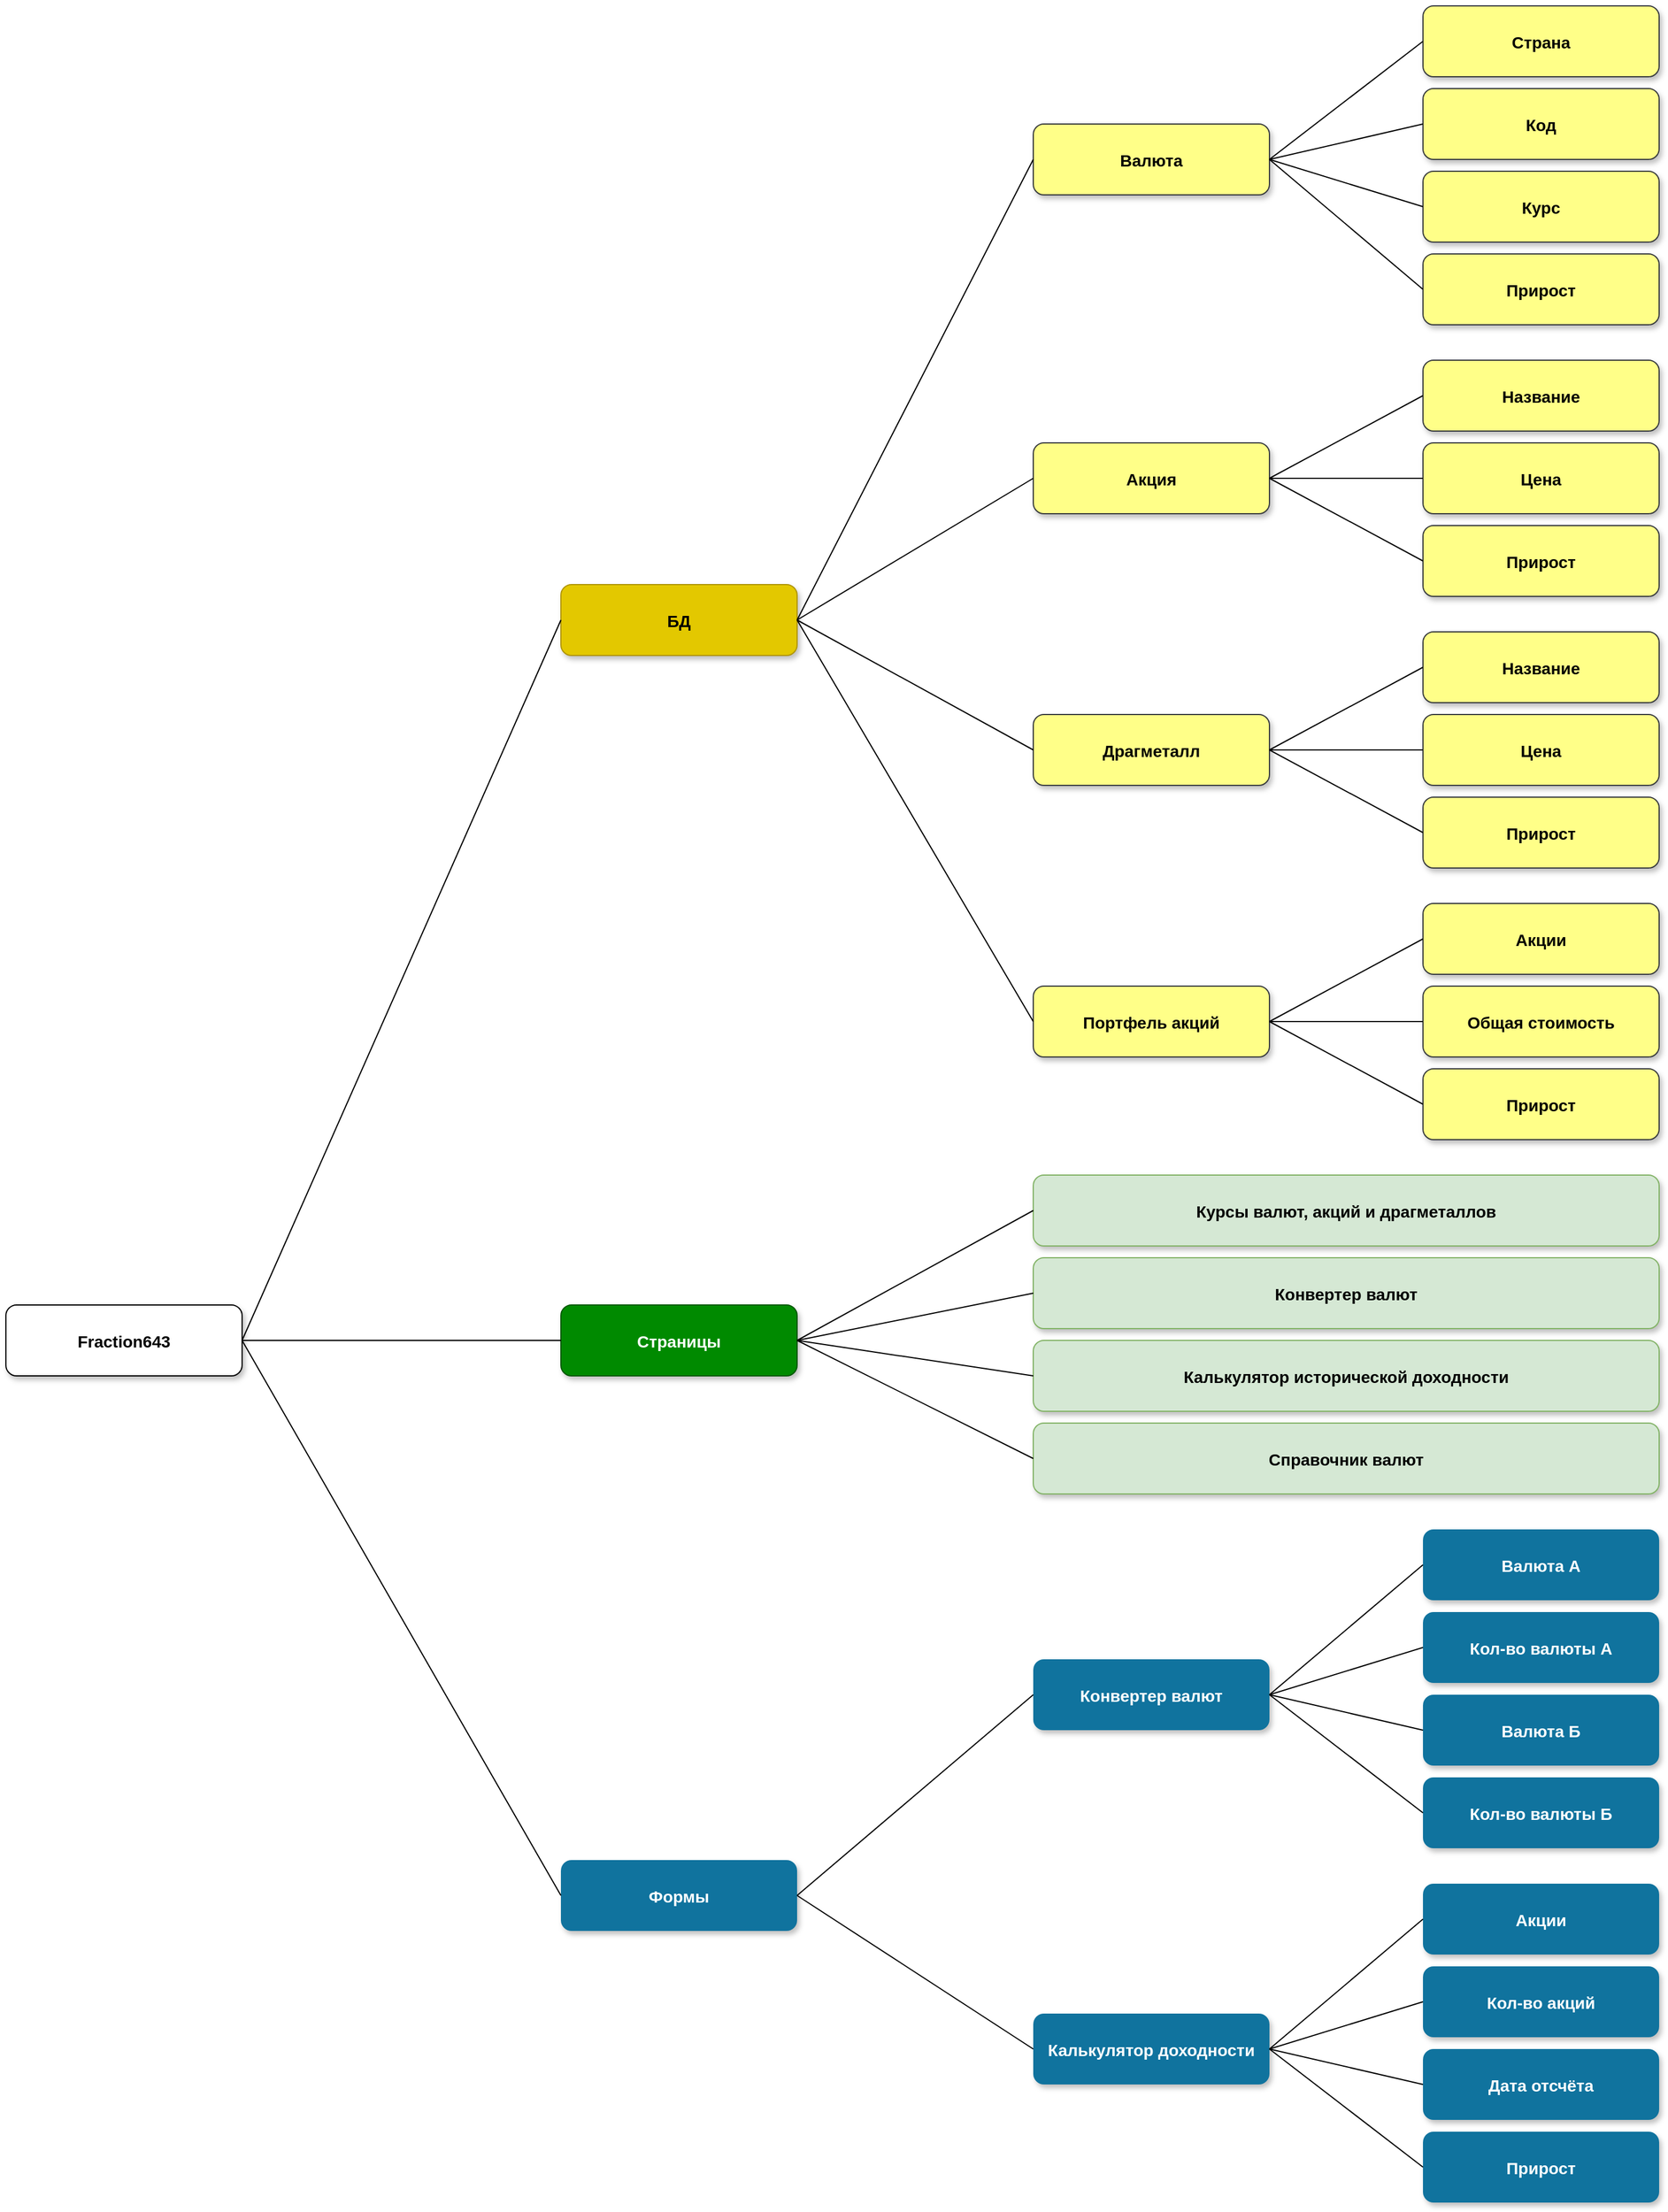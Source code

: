 <mxfile version="21.3.6" type="device">
  <diagram name="Page-1" id="97916047-d0de-89f5-080d-49f4d83e522f">
    <mxGraphModel dx="1931" dy="1136" grid="1" gridSize="10" guides="1" tooltips="1" connect="1" arrows="1" fold="1" page="1" pageScale="1.5" pageWidth="1169" pageHeight="827" background="none" math="0" shadow="0">
      <root>
        <mxCell id="0" />
        <mxCell id="1" parent="0" />
        <mxCell id="2" value="Fraction643" style="rounded=1;shadow=1;fontStyle=1;fontSize=14;" parent="1" vertex="1">
          <mxGeometry x="40" y="1120" width="200" height="60" as="geometry" />
        </mxCell>
        <mxCell id="HjMHFKAHK6by_vrpnl08-55" value="Страницы" style="rounded=1;fillColor=#008a00;strokeColor=#005700;shadow=1;fontStyle=1;fontSize=14;fontColor=#ffffff;" vertex="1" parent="1">
          <mxGeometry x="510" y="1120" width="200" height="60" as="geometry" />
        </mxCell>
        <mxCell id="HjMHFKAHK6by_vrpnl08-57" value="Валюта" style="rounded=1;fillColor=#ffff88;strokeColor=#36393d;shadow=1;fontStyle=1;fontSize=14;glass=0;fontColor=#000000;" vertex="1" parent="1">
          <mxGeometry x="910" y="120" width="200" height="60" as="geometry" />
        </mxCell>
        <mxCell id="HjMHFKAHK6by_vrpnl08-58" value="БД" style="rounded=1;fillColor=#e3c800;strokeColor=#B09500;shadow=1;fontStyle=1;fontColor=#000000;fontSize=14;" vertex="1" parent="1">
          <mxGeometry x="510" y="510" width="200" height="60" as="geometry" />
        </mxCell>
        <mxCell id="HjMHFKAHK6by_vrpnl08-59" value="Страна" style="rounded=1;fillColor=#ffff88;strokeColor=#36393d;shadow=1;fontStyle=1;fontSize=14;fontColor=#000000;" vertex="1" parent="1">
          <mxGeometry x="1240" y="20" width="200" height="60" as="geometry" />
        </mxCell>
        <mxCell id="HjMHFKAHK6by_vrpnl08-60" value="Код" style="rounded=1;fillColor=#ffff88;strokeColor=#36393d;shadow=1;fontStyle=1;fontSize=14;fontColor=#000000;" vertex="1" parent="1">
          <mxGeometry x="1240" y="90" width="200" height="60" as="geometry" />
        </mxCell>
        <mxCell id="HjMHFKAHK6by_vrpnl08-61" value="Курс" style="rounded=1;fillColor=#ffff88;strokeColor=#36393d;shadow=1;fontStyle=1;fontSize=14;fontColor=#000000;" vertex="1" parent="1">
          <mxGeometry x="1240" y="160" width="200" height="60" as="geometry" />
        </mxCell>
        <mxCell id="HjMHFKAHK6by_vrpnl08-62" value="" style="endArrow=none;html=1;rounded=0;entryX=0;entryY=0.5;entryDx=0;entryDy=0;exitX=1;exitY=0.5;exitDx=0;exitDy=0;" edge="1" parent="1" source="HjMHFKAHK6by_vrpnl08-57" target="HjMHFKAHK6by_vrpnl08-59">
          <mxGeometry width="50" height="50" relative="1" as="geometry">
            <mxPoint x="1157" y="150" as="sourcePoint" />
            <mxPoint x="1207" y="100" as="targetPoint" />
          </mxGeometry>
        </mxCell>
        <mxCell id="HjMHFKAHK6by_vrpnl08-63" value="" style="endArrow=none;html=1;rounded=0;entryX=0;entryY=0.5;entryDx=0;entryDy=0;exitX=1;exitY=0.5;exitDx=0;exitDy=0;" edge="1" parent="1" source="HjMHFKAHK6by_vrpnl08-57" target="HjMHFKAHK6by_vrpnl08-60">
          <mxGeometry width="50" height="50" relative="1" as="geometry">
            <mxPoint x="1167" y="160" as="sourcePoint" />
            <mxPoint x="1250" y="60" as="targetPoint" />
          </mxGeometry>
        </mxCell>
        <mxCell id="HjMHFKAHK6by_vrpnl08-64" value="" style="endArrow=none;html=1;rounded=0;entryX=0;entryY=0.5;entryDx=0;entryDy=0;exitX=1;exitY=0.5;exitDx=0;exitDy=0;" edge="1" parent="1" source="HjMHFKAHK6by_vrpnl08-57" target="HjMHFKAHK6by_vrpnl08-61">
          <mxGeometry width="50" height="50" relative="1" as="geometry">
            <mxPoint x="1160" y="160" as="sourcePoint" />
            <mxPoint x="1250" y="160" as="targetPoint" />
          </mxGeometry>
        </mxCell>
        <mxCell id="HjMHFKAHK6by_vrpnl08-65" value="Акция" style="rounded=1;fillColor=#ffff88;strokeColor=#36393d;shadow=1;fontStyle=1;fontSize=14;fontColor=#000000;" vertex="1" parent="1">
          <mxGeometry x="910" y="390" width="200" height="60" as="geometry" />
        </mxCell>
        <mxCell id="HjMHFKAHK6by_vrpnl08-66" value="Название" style="rounded=1;fillColor=#ffff88;strokeColor=#36393d;shadow=1;fontStyle=1;fontSize=14;fontColor=#000000;" vertex="1" parent="1">
          <mxGeometry x="1240" y="320" width="200" height="60" as="geometry" />
        </mxCell>
        <mxCell id="HjMHFKAHK6by_vrpnl08-67" value="Цена" style="rounded=1;fillColor=#ffff88;strokeColor=#36393d;shadow=1;fontStyle=1;fontSize=14;fontColor=#000000;" vertex="1" parent="1">
          <mxGeometry x="1240" y="390" width="200" height="60" as="geometry" />
        </mxCell>
        <mxCell id="HjMHFKAHK6by_vrpnl08-68" value="Прирост" style="rounded=1;fillColor=#ffff88;strokeColor=#36393d;shadow=1;fontStyle=1;fontSize=14;fontColor=#000000;" vertex="1" parent="1">
          <mxGeometry x="1240" y="460" width="200" height="60" as="geometry" />
        </mxCell>
        <mxCell id="HjMHFKAHK6by_vrpnl08-69" value="" style="endArrow=none;html=1;rounded=0;entryX=0;entryY=0.5;entryDx=0;entryDy=0;exitX=1;exitY=0.5;exitDx=0;exitDy=0;" edge="1" parent="1" target="HjMHFKAHK6by_vrpnl08-66" source="HjMHFKAHK6by_vrpnl08-65">
          <mxGeometry width="50" height="50" relative="1" as="geometry">
            <mxPoint x="1157" y="550" as="sourcePoint" />
            <mxPoint x="1207" y="500" as="targetPoint" />
          </mxGeometry>
        </mxCell>
        <mxCell id="HjMHFKAHK6by_vrpnl08-70" value="" style="endArrow=none;html=1;rounded=0;entryX=0;entryY=0.5;entryDx=0;entryDy=0;exitX=1;exitY=0.5;exitDx=0;exitDy=0;" edge="1" parent="1" source="HjMHFKAHK6by_vrpnl08-65" target="HjMHFKAHK6by_vrpnl08-67">
          <mxGeometry width="50" height="50" relative="1" as="geometry">
            <mxPoint x="1167" y="560" as="sourcePoint" />
            <mxPoint x="1250" y="460" as="targetPoint" />
          </mxGeometry>
        </mxCell>
        <mxCell id="HjMHFKAHK6by_vrpnl08-71" value="" style="endArrow=none;html=1;rounded=0;entryX=0;entryY=0.5;entryDx=0;entryDy=0;exitX=1;exitY=0.5;exitDx=0;exitDy=0;" edge="1" parent="1" source="HjMHFKAHK6by_vrpnl08-65" target="HjMHFKAHK6by_vrpnl08-68">
          <mxGeometry width="50" height="50" relative="1" as="geometry">
            <mxPoint x="1160" y="560" as="sourcePoint" />
            <mxPoint x="1250" y="560" as="targetPoint" />
          </mxGeometry>
        </mxCell>
        <mxCell id="HjMHFKAHK6by_vrpnl08-72" value="Прирост" style="rounded=1;fillColor=#ffff88;strokeColor=#36393d;shadow=1;fontStyle=1;fontSize=14;fontColor=#000000;" vertex="1" parent="1">
          <mxGeometry x="1240" y="230" width="200" height="60" as="geometry" />
        </mxCell>
        <mxCell id="HjMHFKAHK6by_vrpnl08-73" value="" style="endArrow=none;html=1;rounded=0;entryX=0;entryY=0.5;entryDx=0;entryDy=0;exitX=1;exitY=0.5;exitDx=0;exitDy=0;" edge="1" parent="1" source="HjMHFKAHK6by_vrpnl08-57" target="HjMHFKAHK6by_vrpnl08-72">
          <mxGeometry width="50" height="50" relative="1" as="geometry">
            <mxPoint x="1090" y="160" as="sourcePoint" />
            <mxPoint x="1250" y="260" as="targetPoint" />
          </mxGeometry>
        </mxCell>
        <mxCell id="HjMHFKAHK6by_vrpnl08-83" value="Драгметалл" style="rounded=1;fillColor=#ffff88;strokeColor=#36393d;shadow=1;fontStyle=1;fontSize=14;fontColor=#000000;" vertex="1" parent="1">
          <mxGeometry x="910" y="620" width="200" height="60" as="geometry" />
        </mxCell>
        <mxCell id="HjMHFKAHK6by_vrpnl08-84" value="Название" style="rounded=1;fillColor=#ffff88;strokeColor=#36393d;shadow=1;fontStyle=1;fontSize=14;fontColor=#000000;" vertex="1" parent="1">
          <mxGeometry x="1240" y="550" width="200" height="60" as="geometry" />
        </mxCell>
        <mxCell id="HjMHFKAHK6by_vrpnl08-85" value="Цена" style="rounded=1;fillColor=#ffff88;strokeColor=#36393d;shadow=1;fontStyle=1;fontSize=14;fontColor=#000000;" vertex="1" parent="1">
          <mxGeometry x="1240" y="620" width="200" height="60" as="geometry" />
        </mxCell>
        <mxCell id="HjMHFKAHK6by_vrpnl08-86" value="Прирост" style="rounded=1;fillColor=#ffff88;strokeColor=#36393d;shadow=1;fontStyle=1;fontSize=14;fontColor=#000000;" vertex="1" parent="1">
          <mxGeometry x="1240" y="690" width="200" height="60" as="geometry" />
        </mxCell>
        <mxCell id="HjMHFKAHK6by_vrpnl08-87" value="" style="endArrow=none;html=1;rounded=0;entryX=0;entryY=0.5;entryDx=0;entryDy=0;exitX=1;exitY=0.5;exitDx=0;exitDy=0;" edge="1" parent="1" source="HjMHFKAHK6by_vrpnl08-83" target="HjMHFKAHK6by_vrpnl08-84">
          <mxGeometry width="50" height="50" relative="1" as="geometry">
            <mxPoint x="1157" y="850" as="sourcePoint" />
            <mxPoint x="1207" y="800" as="targetPoint" />
          </mxGeometry>
        </mxCell>
        <mxCell id="HjMHFKAHK6by_vrpnl08-88" value="" style="endArrow=none;html=1;rounded=0;entryX=0;entryY=0.5;entryDx=0;entryDy=0;exitX=1;exitY=0.5;exitDx=0;exitDy=0;" edge="1" parent="1" source="HjMHFKAHK6by_vrpnl08-83" target="HjMHFKAHK6by_vrpnl08-85">
          <mxGeometry width="50" height="50" relative="1" as="geometry">
            <mxPoint x="1167" y="860" as="sourcePoint" />
            <mxPoint x="1250" y="760" as="targetPoint" />
          </mxGeometry>
        </mxCell>
        <mxCell id="HjMHFKAHK6by_vrpnl08-89" value="" style="endArrow=none;html=1;rounded=0;entryX=0;entryY=0.5;entryDx=0;entryDy=0;exitX=1;exitY=0.5;exitDx=0;exitDy=0;" edge="1" parent="1" source="HjMHFKAHK6by_vrpnl08-83" target="HjMHFKAHK6by_vrpnl08-86">
          <mxGeometry width="50" height="50" relative="1" as="geometry">
            <mxPoint x="1160" y="860" as="sourcePoint" />
            <mxPoint x="1250" y="860" as="targetPoint" />
          </mxGeometry>
        </mxCell>
        <mxCell id="HjMHFKAHK6by_vrpnl08-90" value="Портфель акций" style="rounded=1;fillColor=#ffff88;strokeColor=#36393d;shadow=1;fontStyle=1;fontSize=14;fontColor=#000000;" vertex="1" parent="1">
          <mxGeometry x="910" y="850" width="200" height="60" as="geometry" />
        </mxCell>
        <mxCell id="HjMHFKAHK6by_vrpnl08-91" value="Акции" style="rounded=1;fillColor=#ffff88;strokeColor=#36393d;shadow=1;fontStyle=1;fontSize=14;fontColor=#000000;" vertex="1" parent="1">
          <mxGeometry x="1240" y="780" width="200" height="60" as="geometry" />
        </mxCell>
        <mxCell id="HjMHFKAHK6by_vrpnl08-92" value="Общая стоимость" style="rounded=1;fillColor=#ffff88;strokeColor=#36393d;shadow=1;fontStyle=1;fontSize=14;fontColor=#000000;" vertex="1" parent="1">
          <mxGeometry x="1240" y="850" width="200" height="60" as="geometry" />
        </mxCell>
        <mxCell id="HjMHFKAHK6by_vrpnl08-93" value="Прирост" style="rounded=1;fillColor=#ffff88;strokeColor=#36393d;shadow=1;fontStyle=1;fontSize=14;fontColor=#000000;" vertex="1" parent="1">
          <mxGeometry x="1240" y="920" width="200" height="60" as="geometry" />
        </mxCell>
        <mxCell id="HjMHFKAHK6by_vrpnl08-94" value="" style="endArrow=none;html=1;rounded=0;entryX=0;entryY=0.5;entryDx=0;entryDy=0;exitX=1;exitY=0.5;exitDx=0;exitDy=0;" edge="1" parent="1" source="HjMHFKAHK6by_vrpnl08-90" target="HjMHFKAHK6by_vrpnl08-91">
          <mxGeometry width="50" height="50" relative="1" as="geometry">
            <mxPoint x="1157" y="1150" as="sourcePoint" />
            <mxPoint x="1207" y="1100" as="targetPoint" />
          </mxGeometry>
        </mxCell>
        <mxCell id="HjMHFKAHK6by_vrpnl08-95" value="" style="endArrow=none;html=1;rounded=0;entryX=0;entryY=0.5;entryDx=0;entryDy=0;exitX=1;exitY=0.5;exitDx=0;exitDy=0;" edge="1" parent="1" source="HjMHFKAHK6by_vrpnl08-90" target="HjMHFKAHK6by_vrpnl08-92">
          <mxGeometry width="50" height="50" relative="1" as="geometry">
            <mxPoint x="1167" y="1160" as="sourcePoint" />
            <mxPoint x="1250" y="1060" as="targetPoint" />
          </mxGeometry>
        </mxCell>
        <mxCell id="HjMHFKAHK6by_vrpnl08-96" value="" style="endArrow=none;html=1;rounded=0;entryX=0;entryY=0.5;entryDx=0;entryDy=0;exitX=1;exitY=0.5;exitDx=0;exitDy=0;" edge="1" parent="1" source="HjMHFKAHK6by_vrpnl08-90" target="HjMHFKAHK6by_vrpnl08-93">
          <mxGeometry width="50" height="50" relative="1" as="geometry">
            <mxPoint x="1160" y="1160" as="sourcePoint" />
            <mxPoint x="1250" y="1160" as="targetPoint" />
          </mxGeometry>
        </mxCell>
        <mxCell id="HjMHFKAHK6by_vrpnl08-97" value="" style="endArrow=none;html=1;rounded=0;entryX=0;entryY=0.5;entryDx=0;entryDy=0;exitX=1;exitY=0.5;exitDx=0;exitDy=0;" edge="1" parent="1" source="HjMHFKAHK6by_vrpnl08-58" target="HjMHFKAHK6by_vrpnl08-57">
          <mxGeometry width="50" height="50" relative="1" as="geometry">
            <mxPoint x="670" y="690" as="sourcePoint" />
            <mxPoint x="830" y="590" as="targetPoint" />
          </mxGeometry>
        </mxCell>
        <mxCell id="HjMHFKAHK6by_vrpnl08-98" value="" style="endArrow=none;html=1;rounded=0;entryX=0;entryY=0.5;entryDx=0;entryDy=0;exitX=1;exitY=0.5;exitDx=0;exitDy=0;" edge="1" parent="1" source="HjMHFKAHK6by_vrpnl08-58" target="HjMHFKAHK6by_vrpnl08-65">
          <mxGeometry width="50" height="50" relative="1" as="geometry">
            <mxPoint x="680" y="730" as="sourcePoint" />
            <mxPoint x="890" y="210" as="targetPoint" />
          </mxGeometry>
        </mxCell>
        <mxCell id="HjMHFKAHK6by_vrpnl08-99" value="" style="endArrow=none;html=1;rounded=0;entryX=0;entryY=0.5;entryDx=0;entryDy=0;exitX=1;exitY=0.5;exitDx=0;exitDy=0;" edge="1" parent="1" source="HjMHFKAHK6by_vrpnl08-58" target="HjMHFKAHK6by_vrpnl08-83">
          <mxGeometry width="50" height="50" relative="1" as="geometry">
            <mxPoint x="680" y="730" as="sourcePoint" />
            <mxPoint x="890" y="570" as="targetPoint" />
          </mxGeometry>
        </mxCell>
        <mxCell id="HjMHFKAHK6by_vrpnl08-100" value="" style="endArrow=none;html=1;rounded=0;entryX=0;entryY=0.5;entryDx=0;entryDy=0;exitX=1;exitY=0.5;exitDx=0;exitDy=0;" edge="1" parent="1" source="HjMHFKAHK6by_vrpnl08-58" target="HjMHFKAHK6by_vrpnl08-90">
          <mxGeometry width="50" height="50" relative="1" as="geometry">
            <mxPoint x="680" y="730" as="sourcePoint" />
            <mxPoint x="890" y="890" as="targetPoint" />
          </mxGeometry>
        </mxCell>
        <mxCell id="HjMHFKAHK6by_vrpnl08-101" value="Курсы валют, акций и драгметаллов" style="rounded=1;fillColor=#d5e8d4;strokeColor=#82b366;shadow=1;fontStyle=1;fontSize=14;fontColor=#000000;" vertex="1" parent="1">
          <mxGeometry x="910" y="1010" width="530" height="60" as="geometry" />
        </mxCell>
        <mxCell id="HjMHFKAHK6by_vrpnl08-104" value="Конвертер валют" style="rounded=1;fillColor=#d5e8d4;strokeColor=#82b366;shadow=1;fontStyle=1;fontSize=14;fontColor=#000000;" vertex="1" parent="1">
          <mxGeometry x="910" y="1080" width="530" height="60" as="geometry" />
        </mxCell>
        <mxCell id="HjMHFKAHK6by_vrpnl08-105" value="Калькулятор исторической доходности" style="rounded=1;fillColor=#d5e8d4;strokeColor=#82b366;shadow=1;fontStyle=1;fontSize=14;fontColor=#000000;" vertex="1" parent="1">
          <mxGeometry x="910" y="1150" width="530" height="60" as="geometry" />
        </mxCell>
        <mxCell id="HjMHFKAHK6by_vrpnl08-106" value="Справочник валют" style="rounded=1;fillColor=#d5e8d4;strokeColor=#82b366;shadow=1;fontStyle=1;fontSize=14;fontColor=#000000;" vertex="1" parent="1">
          <mxGeometry x="910" y="1220" width="530" height="60" as="geometry" />
        </mxCell>
        <mxCell id="HjMHFKAHK6by_vrpnl08-107" value="" style="endArrow=none;html=1;rounded=0;entryX=0;entryY=0.5;entryDx=0;entryDy=0;exitX=1;exitY=0.5;exitDx=0;exitDy=0;" edge="1" parent="1" source="HjMHFKAHK6by_vrpnl08-55" target="HjMHFKAHK6by_vrpnl08-101">
          <mxGeometry width="50" height="50" relative="1" as="geometry">
            <mxPoint x="730" y="1190" as="sourcePoint" />
            <mxPoint x="860" y="1120" as="targetPoint" />
          </mxGeometry>
        </mxCell>
        <mxCell id="HjMHFKAHK6by_vrpnl08-108" value="" style="endArrow=none;html=1;rounded=0;entryX=0;entryY=0.5;entryDx=0;entryDy=0;exitX=1;exitY=0.5;exitDx=0;exitDy=0;" edge="1" parent="1" source="HjMHFKAHK6by_vrpnl08-55" target="HjMHFKAHK6by_vrpnl08-104">
          <mxGeometry width="50" height="50" relative="1" as="geometry">
            <mxPoint x="720" y="1220" as="sourcePoint" />
            <mxPoint x="920" y="1050" as="targetPoint" />
          </mxGeometry>
        </mxCell>
        <mxCell id="HjMHFKAHK6by_vrpnl08-109" value="" style="endArrow=none;html=1;rounded=0;entryX=0;entryY=0.5;entryDx=0;entryDy=0;exitX=1;exitY=0.5;exitDx=0;exitDy=0;" edge="1" parent="1" source="HjMHFKAHK6by_vrpnl08-55" target="HjMHFKAHK6by_vrpnl08-105">
          <mxGeometry width="50" height="50" relative="1" as="geometry">
            <mxPoint x="720" y="1220" as="sourcePoint" />
            <mxPoint x="920" y="1160" as="targetPoint" />
          </mxGeometry>
        </mxCell>
        <mxCell id="HjMHFKAHK6by_vrpnl08-110" value="" style="endArrow=none;html=1;rounded=0;entryX=0;entryY=0.5;entryDx=0;entryDy=0;exitX=1;exitY=0.5;exitDx=0;exitDy=0;" edge="1" parent="1" source="HjMHFKAHK6by_vrpnl08-55" target="HjMHFKAHK6by_vrpnl08-106">
          <mxGeometry width="50" height="50" relative="1" as="geometry">
            <mxPoint x="720" y="1220" as="sourcePoint" />
            <mxPoint x="920" y="1270" as="targetPoint" />
          </mxGeometry>
        </mxCell>
        <mxCell id="HjMHFKAHK6by_vrpnl08-111" value="Формы" style="rounded=1;fillColor=#10739E;strokeColor=none;shadow=1;gradientColor=none;fontStyle=1;fontColor=#FFFFFF;fontSize=14;" vertex="1" parent="1">
          <mxGeometry x="510" y="1590" width="200" height="60" as="geometry" />
        </mxCell>
        <mxCell id="HjMHFKAHK6by_vrpnl08-112" value="Конвертер валют" style="rounded=1;fillColor=#10739E;strokeColor=none;shadow=1;gradientColor=none;fontStyle=1;fontColor=#FFFFFF;fontSize=14;" vertex="1" parent="1">
          <mxGeometry x="910" y="1420" width="200" height="60" as="geometry" />
        </mxCell>
        <mxCell id="HjMHFKAHK6by_vrpnl08-113" value="Валюта А" style="rounded=1;fillColor=#10739E;strokeColor=none;shadow=1;gradientColor=none;fontStyle=1;fontColor=#FFFFFF;fontSize=14;" vertex="1" parent="1">
          <mxGeometry x="1240" y="1310" width="200" height="60" as="geometry" />
        </mxCell>
        <mxCell id="HjMHFKAHK6by_vrpnl08-114" value="Кол-во валюты А" style="rounded=1;fillColor=#10739E;strokeColor=none;shadow=1;gradientColor=none;fontStyle=1;fontColor=#FFFFFF;fontSize=14;" vertex="1" parent="1">
          <mxGeometry x="1240" y="1380" width="200" height="60" as="geometry" />
        </mxCell>
        <mxCell id="HjMHFKAHK6by_vrpnl08-115" value="Валюта Б" style="rounded=1;fillColor=#10739E;strokeColor=none;shadow=1;gradientColor=none;fontStyle=1;fontColor=#FFFFFF;fontSize=14;" vertex="1" parent="1">
          <mxGeometry x="1240" y="1450" width="200" height="60" as="geometry" />
        </mxCell>
        <mxCell id="HjMHFKAHK6by_vrpnl08-116" value="Кол-во валюты Б" style="rounded=1;fillColor=#10739E;strokeColor=none;shadow=1;gradientColor=none;fontStyle=1;fontColor=#FFFFFF;fontSize=14;" vertex="1" parent="1">
          <mxGeometry x="1240" y="1520" width="200" height="60" as="geometry" />
        </mxCell>
        <mxCell id="HjMHFKAHK6by_vrpnl08-117" value="" style="endArrow=none;html=1;rounded=0;entryX=0;entryY=0.5;entryDx=0;entryDy=0;exitX=1;exitY=0.5;exitDx=0;exitDy=0;" edge="1" parent="1" source="HjMHFKAHK6by_vrpnl08-112" target="HjMHFKAHK6by_vrpnl08-113">
          <mxGeometry width="50" height="50" relative="1" as="geometry">
            <mxPoint x="1020" y="1250" as="sourcePoint" />
            <mxPoint x="1220" y="1410" as="targetPoint" />
          </mxGeometry>
        </mxCell>
        <mxCell id="HjMHFKAHK6by_vrpnl08-118" value="" style="endArrow=none;html=1;rounded=0;entryX=0;entryY=0.5;entryDx=0;entryDy=0;exitX=1;exitY=0.5;exitDx=0;exitDy=0;" edge="1" parent="1" source="HjMHFKAHK6by_vrpnl08-112" target="HjMHFKAHK6by_vrpnl08-114">
          <mxGeometry width="50" height="50" relative="1" as="geometry">
            <mxPoint x="1150" y="1470" as="sourcePoint" />
            <mxPoint x="1250" y="1350" as="targetPoint" />
          </mxGeometry>
        </mxCell>
        <mxCell id="HjMHFKAHK6by_vrpnl08-119" value="" style="endArrow=none;html=1;rounded=0;entryX=0;entryY=0.5;entryDx=0;entryDy=0;exitX=1;exitY=0.5;exitDx=0;exitDy=0;" edge="1" parent="1" source="HjMHFKAHK6by_vrpnl08-112" target="HjMHFKAHK6by_vrpnl08-115">
          <mxGeometry width="50" height="50" relative="1" as="geometry">
            <mxPoint x="1150" y="1470" as="sourcePoint" />
            <mxPoint x="1250" y="1430" as="targetPoint" />
          </mxGeometry>
        </mxCell>
        <mxCell id="HjMHFKAHK6by_vrpnl08-120" value="" style="endArrow=none;html=1;rounded=0;entryX=0;entryY=0.5;entryDx=0;entryDy=0;exitX=1;exitY=0.5;exitDx=0;exitDy=0;" edge="1" parent="1" source="HjMHFKAHK6by_vrpnl08-112" target="HjMHFKAHK6by_vrpnl08-116">
          <mxGeometry width="50" height="50" relative="1" as="geometry">
            <mxPoint x="1150" y="1470" as="sourcePoint" />
            <mxPoint x="1250" y="1510" as="targetPoint" />
          </mxGeometry>
        </mxCell>
        <mxCell id="HjMHFKAHK6by_vrpnl08-121" value="Калькулятор доходности" style="rounded=1;fillColor=#10739E;strokeColor=none;shadow=1;gradientColor=none;fontStyle=1;fontColor=#FFFFFF;fontSize=14;" vertex="1" parent="1">
          <mxGeometry x="910" y="1720" width="200" height="60" as="geometry" />
        </mxCell>
        <mxCell id="HjMHFKAHK6by_vrpnl08-122" value="Акции" style="rounded=1;fillColor=#10739E;strokeColor=none;shadow=1;gradientColor=none;fontStyle=1;fontColor=#FFFFFF;fontSize=14;" vertex="1" parent="1">
          <mxGeometry x="1240" y="1610" width="200" height="60" as="geometry" />
        </mxCell>
        <mxCell id="HjMHFKAHK6by_vrpnl08-123" value="Кол-во акций" style="rounded=1;fillColor=#10739E;strokeColor=none;shadow=1;gradientColor=none;fontStyle=1;fontColor=#FFFFFF;fontSize=14;" vertex="1" parent="1">
          <mxGeometry x="1240" y="1680" width="200" height="60" as="geometry" />
        </mxCell>
        <mxCell id="HjMHFKAHK6by_vrpnl08-124" value="Дата отсчёта" style="rounded=1;fillColor=#10739E;strokeColor=none;shadow=1;gradientColor=none;fontStyle=1;fontColor=#FFFFFF;fontSize=14;" vertex="1" parent="1">
          <mxGeometry x="1240" y="1750" width="200" height="60" as="geometry" />
        </mxCell>
        <mxCell id="HjMHFKAHK6by_vrpnl08-125" value="Прирост" style="rounded=1;fillColor=#10739E;strokeColor=none;shadow=1;gradientColor=none;fontStyle=1;fontColor=#FFFFFF;fontSize=14;" vertex="1" parent="1">
          <mxGeometry x="1240" y="1820" width="200" height="60" as="geometry" />
        </mxCell>
        <mxCell id="HjMHFKAHK6by_vrpnl08-126" value="" style="endArrow=none;html=1;rounded=0;entryX=0;entryY=0.5;entryDx=0;entryDy=0;exitX=1;exitY=0.5;exitDx=0;exitDy=0;" edge="1" parent="1" source="HjMHFKAHK6by_vrpnl08-121" target="HjMHFKAHK6by_vrpnl08-122">
          <mxGeometry width="50" height="50" relative="1" as="geometry">
            <mxPoint x="1020" y="1580" as="sourcePoint" />
            <mxPoint x="1220" y="1740" as="targetPoint" />
          </mxGeometry>
        </mxCell>
        <mxCell id="HjMHFKAHK6by_vrpnl08-127" value="" style="endArrow=none;html=1;rounded=0;entryX=0;entryY=0.5;entryDx=0;entryDy=0;exitX=1;exitY=0.5;exitDx=0;exitDy=0;" edge="1" parent="1" source="HjMHFKAHK6by_vrpnl08-121" target="HjMHFKAHK6by_vrpnl08-123">
          <mxGeometry width="50" height="50" relative="1" as="geometry">
            <mxPoint x="1150" y="1800" as="sourcePoint" />
            <mxPoint x="1250" y="1680" as="targetPoint" />
          </mxGeometry>
        </mxCell>
        <mxCell id="HjMHFKAHK6by_vrpnl08-128" value="" style="endArrow=none;html=1;rounded=0;entryX=0;entryY=0.5;entryDx=0;entryDy=0;exitX=1;exitY=0.5;exitDx=0;exitDy=0;" edge="1" parent="1" source="HjMHFKAHK6by_vrpnl08-121" target="HjMHFKAHK6by_vrpnl08-124">
          <mxGeometry width="50" height="50" relative="1" as="geometry">
            <mxPoint x="1150" y="1800" as="sourcePoint" />
            <mxPoint x="1250" y="1760" as="targetPoint" />
          </mxGeometry>
        </mxCell>
        <mxCell id="HjMHFKAHK6by_vrpnl08-129" value="" style="endArrow=none;html=1;rounded=0;entryX=0;entryY=0.5;entryDx=0;entryDy=0;exitX=1;exitY=0.5;exitDx=0;exitDy=0;" edge="1" parent="1" source="HjMHFKAHK6by_vrpnl08-121" target="HjMHFKAHK6by_vrpnl08-125">
          <mxGeometry width="50" height="50" relative="1" as="geometry">
            <mxPoint x="1150" y="1800" as="sourcePoint" />
            <mxPoint x="1250" y="1840" as="targetPoint" />
          </mxGeometry>
        </mxCell>
        <mxCell id="HjMHFKAHK6by_vrpnl08-130" value="" style="endArrow=none;html=1;rounded=0;entryX=0;entryY=0.5;entryDx=0;entryDy=0;exitX=1;exitY=0.5;exitDx=0;exitDy=0;" edge="1" parent="1" source="HjMHFKAHK6by_vrpnl08-111" target="HjMHFKAHK6by_vrpnl08-112">
          <mxGeometry width="50" height="50" relative="1" as="geometry">
            <mxPoint x="1120" y="1470" as="sourcePoint" />
            <mxPoint x="1250" y="1590" as="targetPoint" />
          </mxGeometry>
        </mxCell>
        <mxCell id="HjMHFKAHK6by_vrpnl08-131" value="" style="endArrow=none;html=1;rounded=0;entryX=0;entryY=0.5;entryDx=0;entryDy=0;exitX=1;exitY=0.5;exitDx=0;exitDy=0;" edge="1" parent="1" source="HjMHFKAHK6by_vrpnl08-111" target="HjMHFKAHK6by_vrpnl08-121">
          <mxGeometry width="50" height="50" relative="1" as="geometry">
            <mxPoint x="720" y="1630" as="sourcePoint" />
            <mxPoint x="920" y="1470" as="targetPoint" />
          </mxGeometry>
        </mxCell>
        <mxCell id="HjMHFKAHK6by_vrpnl08-132" value="" style="endArrow=none;html=1;rounded=0;entryX=0;entryY=0.5;entryDx=0;entryDy=0;exitX=1;exitY=0.5;exitDx=0;exitDy=0;" edge="1" parent="1" source="2" target="HjMHFKAHK6by_vrpnl08-58">
          <mxGeometry width="50" height="50" relative="1" as="geometry">
            <mxPoint x="720" y="1160" as="sourcePoint" />
            <mxPoint x="920" y="1050" as="targetPoint" />
          </mxGeometry>
        </mxCell>
        <mxCell id="HjMHFKAHK6by_vrpnl08-133" value="" style="endArrow=none;html=1;rounded=0;entryX=0;entryY=0.5;entryDx=0;entryDy=0;exitX=1;exitY=0.5;exitDx=0;exitDy=0;" edge="1" parent="1" source="2" target="HjMHFKAHK6by_vrpnl08-55">
          <mxGeometry width="50" height="50" relative="1" as="geometry">
            <mxPoint x="250" y="1160" as="sourcePoint" />
            <mxPoint x="520" y="550" as="targetPoint" />
          </mxGeometry>
        </mxCell>
        <mxCell id="HjMHFKAHK6by_vrpnl08-134" value="" style="endArrow=none;html=1;rounded=0;entryX=0;entryY=0.5;entryDx=0;entryDy=0;exitX=1;exitY=0.5;exitDx=0;exitDy=0;" edge="1" parent="1" source="2" target="HjMHFKAHK6by_vrpnl08-111">
          <mxGeometry width="50" height="50" relative="1" as="geometry">
            <mxPoint x="250" y="1160" as="sourcePoint" />
            <mxPoint x="520" y="1160" as="targetPoint" />
          </mxGeometry>
        </mxCell>
      </root>
    </mxGraphModel>
  </diagram>
</mxfile>
